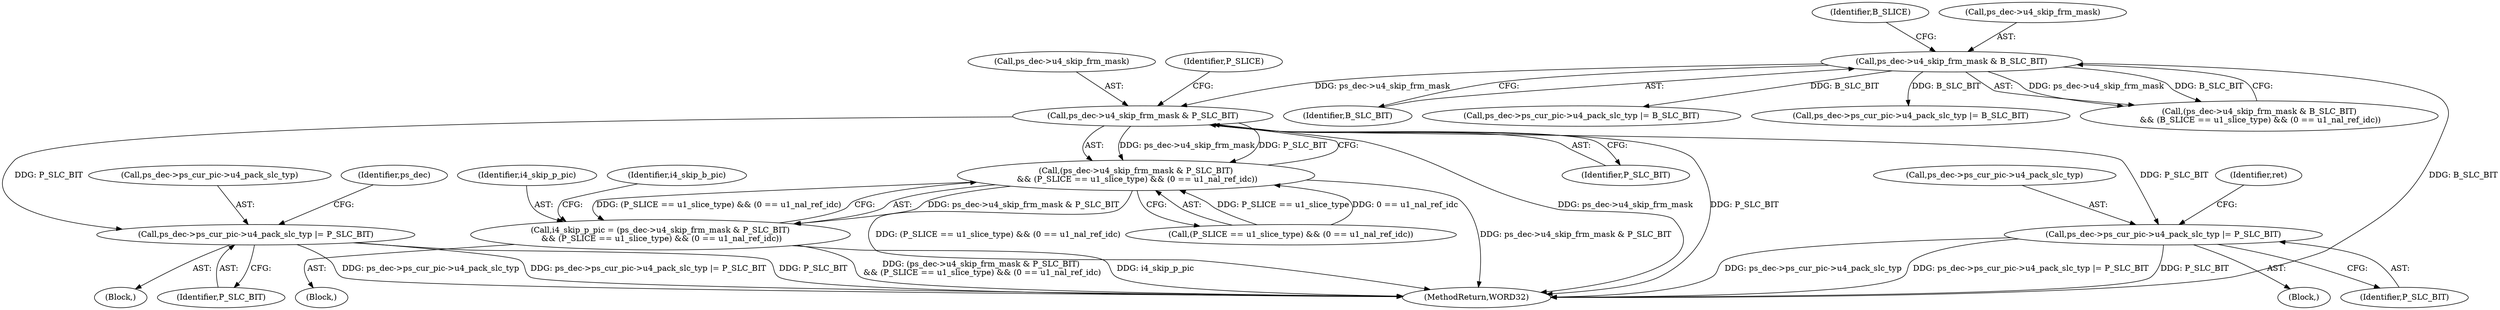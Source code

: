 digraph "0_Android_a78887bcffbc2995cf9ed72e0697acf560875e9e_2@pointer" {
"1001803" [label="(Call,ps_dec->u4_skip_frm_mask & P_SLC_BIT)"];
"1001788" [label="(Call,ps_dec->u4_skip_frm_mask & B_SLC_BIT)"];
"1001802" [label="(Call,(ps_dec->u4_skip_frm_mask & P_SLC_BIT)\n && (P_SLICE == u1_slice_type) && (0 == u1_nal_ref_idc))"];
"1001800" [label="(Call,i4_skip_p_pic = (ps_dec->u4_skip_frm_mask & P_SLC_BIT)\n && (P_SLICE == u1_slice_type) && (0 == u1_nal_ref_idc))"];
"1001835" [label="(Call,ps_dec->ps_cur_pic->u4_pack_slc_typ |= P_SLC_BIT)"];
"1002429" [label="(Call,ps_dec->ps_cur_pic->u4_pack_slc_typ |= P_SLC_BIT)"];
"1001804" [label="(Call,ps_dec->u4_skip_frm_mask)"];
"1001808" [label="(Call,(P_SLICE == u1_slice_type) && (0 == u1_nal_ref_idc))"];
"1001801" [label="(Identifier,i4_skip_p_pic)"];
"1001841" [label="(Identifier,P_SLC_BIT)"];
"1001788" [label="(Call,ps_dec->u4_skip_frm_mask & B_SLC_BIT)"];
"1002429" [label="(Call,ps_dec->ps_cur_pic->u4_pack_slc_typ |= P_SLC_BIT)"];
"1001802" [label="(Call,(ps_dec->u4_skip_frm_mask & P_SLC_BIT)\n && (P_SLICE == u1_slice_type) && (0 == u1_nal_ref_idc))"];
"1001782" [label="(Block,)"];
"1002570" [label="(MethodReturn,WORD32)"];
"1001834" [label="(Block,)"];
"1001803" [label="(Call,ps_dec->u4_skip_frm_mask & P_SLC_BIT)"];
"1002437" [label="(Identifier,ret)"];
"1001795" [label="(Identifier,B_SLICE)"];
"1002430" [label="(Call,ps_dec->ps_cur_pic->u4_pack_slc_typ)"];
"1001836" [label="(Call,ps_dec->ps_cur_pic->u4_pack_slc_typ)"];
"1001792" [label="(Identifier,B_SLC_BIT)"];
"1001800" [label="(Call,i4_skip_p_pic = (ps_dec->u4_skip_frm_mask & P_SLC_BIT)\n && (P_SLICE == u1_slice_type) && (0 == u1_nal_ref_idc))"];
"1002463" [label="(Call,ps_dec->ps_cur_pic->u4_pack_slc_typ |= B_SLC_BIT)"];
"1001789" [label="(Call,ps_dec->u4_skip_frm_mask)"];
"1001844" [label="(Identifier,ps_dec)"];
"1002428" [label="(Block,)"];
"1002435" [label="(Identifier,P_SLC_BIT)"];
"1001818" [label="(Call,ps_dec->ps_cur_pic->u4_pack_slc_typ |= B_SLC_BIT)"];
"1001835" [label="(Call,ps_dec->ps_cur_pic->u4_pack_slc_typ |= P_SLC_BIT)"];
"1001816" [label="(Identifier,i4_skip_b_pic)"];
"1001787" [label="(Call,(ps_dec->u4_skip_frm_mask & B_SLC_BIT)\n && (B_SLICE == u1_slice_type) && (0 == u1_nal_ref_idc))"];
"1001810" [label="(Identifier,P_SLICE)"];
"1001807" [label="(Identifier,P_SLC_BIT)"];
"1001803" -> "1001802"  [label="AST: "];
"1001803" -> "1001807"  [label="CFG: "];
"1001804" -> "1001803"  [label="AST: "];
"1001807" -> "1001803"  [label="AST: "];
"1001810" -> "1001803"  [label="CFG: "];
"1001802" -> "1001803"  [label="CFG: "];
"1001803" -> "1002570"  [label="DDG: ps_dec->u4_skip_frm_mask"];
"1001803" -> "1002570"  [label="DDG: P_SLC_BIT"];
"1001803" -> "1001802"  [label="DDG: ps_dec->u4_skip_frm_mask"];
"1001803" -> "1001802"  [label="DDG: P_SLC_BIT"];
"1001788" -> "1001803"  [label="DDG: ps_dec->u4_skip_frm_mask"];
"1001803" -> "1001835"  [label="DDG: P_SLC_BIT"];
"1001803" -> "1002429"  [label="DDG: P_SLC_BIT"];
"1001788" -> "1001787"  [label="AST: "];
"1001788" -> "1001792"  [label="CFG: "];
"1001789" -> "1001788"  [label="AST: "];
"1001792" -> "1001788"  [label="AST: "];
"1001795" -> "1001788"  [label="CFG: "];
"1001787" -> "1001788"  [label="CFG: "];
"1001788" -> "1002570"  [label="DDG: B_SLC_BIT"];
"1001788" -> "1001787"  [label="DDG: ps_dec->u4_skip_frm_mask"];
"1001788" -> "1001787"  [label="DDG: B_SLC_BIT"];
"1001788" -> "1001818"  [label="DDG: B_SLC_BIT"];
"1001788" -> "1002463"  [label="DDG: B_SLC_BIT"];
"1001802" -> "1001800"  [label="AST: "];
"1001802" -> "1001808"  [label="CFG: "];
"1001808" -> "1001802"  [label="AST: "];
"1001800" -> "1001802"  [label="CFG: "];
"1001802" -> "1002570"  [label="DDG: (P_SLICE == u1_slice_type) && (0 == u1_nal_ref_idc)"];
"1001802" -> "1002570"  [label="DDG: ps_dec->u4_skip_frm_mask & P_SLC_BIT"];
"1001802" -> "1001800"  [label="DDG: ps_dec->u4_skip_frm_mask & P_SLC_BIT"];
"1001802" -> "1001800"  [label="DDG: (P_SLICE == u1_slice_type) && (0 == u1_nal_ref_idc)"];
"1001808" -> "1001802"  [label="DDG: P_SLICE == u1_slice_type"];
"1001808" -> "1001802"  [label="DDG: 0 == u1_nal_ref_idc"];
"1001800" -> "1001782"  [label="AST: "];
"1001801" -> "1001800"  [label="AST: "];
"1001816" -> "1001800"  [label="CFG: "];
"1001800" -> "1002570"  [label="DDG: i4_skip_p_pic"];
"1001800" -> "1002570"  [label="DDG: (ps_dec->u4_skip_frm_mask & P_SLC_BIT)\n && (P_SLICE == u1_slice_type) && (0 == u1_nal_ref_idc)"];
"1001835" -> "1001834"  [label="AST: "];
"1001835" -> "1001841"  [label="CFG: "];
"1001836" -> "1001835"  [label="AST: "];
"1001841" -> "1001835"  [label="AST: "];
"1001844" -> "1001835"  [label="CFG: "];
"1001835" -> "1002570"  [label="DDG: P_SLC_BIT"];
"1001835" -> "1002570"  [label="DDG: ps_dec->ps_cur_pic->u4_pack_slc_typ"];
"1001835" -> "1002570"  [label="DDG: ps_dec->ps_cur_pic->u4_pack_slc_typ |= P_SLC_BIT"];
"1002429" -> "1002428"  [label="AST: "];
"1002429" -> "1002435"  [label="CFG: "];
"1002430" -> "1002429"  [label="AST: "];
"1002435" -> "1002429"  [label="AST: "];
"1002437" -> "1002429"  [label="CFG: "];
"1002429" -> "1002570"  [label="DDG: P_SLC_BIT"];
"1002429" -> "1002570"  [label="DDG: ps_dec->ps_cur_pic->u4_pack_slc_typ"];
"1002429" -> "1002570"  [label="DDG: ps_dec->ps_cur_pic->u4_pack_slc_typ |= P_SLC_BIT"];
}
